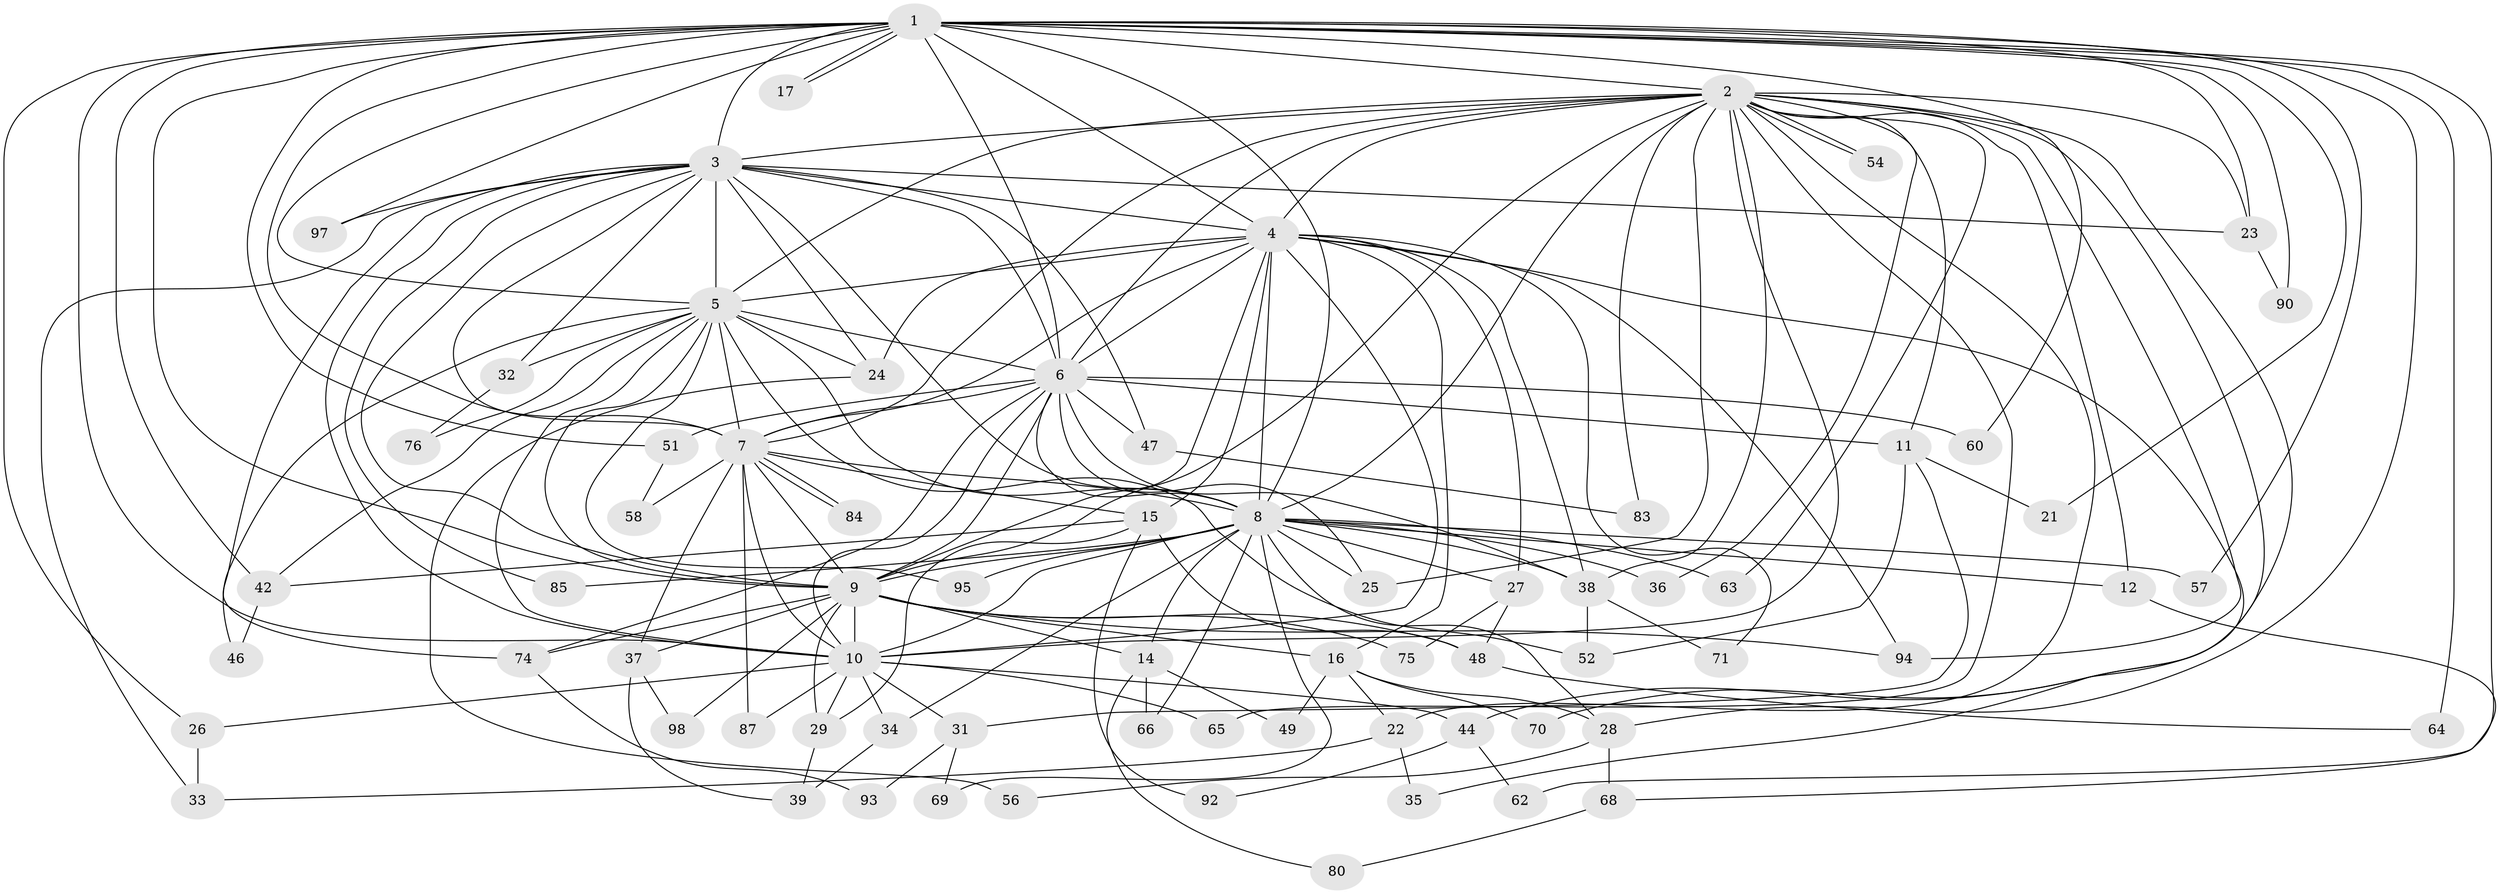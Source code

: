 // Generated by graph-tools (version 1.1) at 2025/51/02/27/25 19:51:48]
// undirected, 71 vertices, 181 edges
graph export_dot {
graph [start="1"]
  node [color=gray90,style=filled];
  1 [super="+43"];
  2 [super="+77"];
  3 [super="+88"];
  4 [super="+40"];
  5 [super="+13"];
  6 [super="+61"];
  7 [super="+79"];
  8 [super="+18"];
  9 [super="+59"];
  10 [super="+53"];
  11 [super="+67"];
  12 [super="+20"];
  14;
  15 [super="+41"];
  16 [super="+19"];
  17;
  21;
  22;
  23 [super="+89"];
  24 [super="+45"];
  25 [super="+50"];
  26;
  27 [super="+81"];
  28 [super="+30"];
  29 [super="+86"];
  31;
  32;
  33 [super="+73"];
  34;
  35;
  36;
  37;
  38 [super="+72"];
  39;
  42 [super="+82"];
  44;
  46;
  47;
  48 [super="+78"];
  49;
  51;
  52 [super="+55"];
  54;
  56;
  57;
  58;
  60;
  62;
  63;
  64;
  65;
  66;
  68;
  69;
  70;
  71;
  74 [super="+91"];
  75;
  76;
  80;
  83;
  84;
  85;
  87;
  90;
  92;
  93;
  94 [super="+96"];
  95;
  97;
  98;
  1 -- 2;
  1 -- 3;
  1 -- 4 [weight=2];
  1 -- 5;
  1 -- 6;
  1 -- 7;
  1 -- 8;
  1 -- 9;
  1 -- 10;
  1 -- 17;
  1 -- 17;
  1 -- 21;
  1 -- 26;
  1 -- 28;
  1 -- 51;
  1 -- 57;
  1 -- 60;
  1 -- 62;
  1 -- 64;
  1 -- 90;
  1 -- 97;
  1 -- 42;
  1 -- 23;
  2 -- 3;
  2 -- 4;
  2 -- 5 [weight=3];
  2 -- 6;
  2 -- 7;
  2 -- 8;
  2 -- 9;
  2 -- 10;
  2 -- 11;
  2 -- 12;
  2 -- 22;
  2 -- 23;
  2 -- 25;
  2 -- 36;
  2 -- 38;
  2 -- 44;
  2 -- 54;
  2 -- 54;
  2 -- 63;
  2 -- 65;
  2 -- 70;
  2 -- 83;
  2 -- 94;
  3 -- 4;
  3 -- 5 [weight=2];
  3 -- 6;
  3 -- 7;
  3 -- 8;
  3 -- 9;
  3 -- 10 [weight=2];
  3 -- 23;
  3 -- 24;
  3 -- 32;
  3 -- 33;
  3 -- 47;
  3 -- 74;
  3 -- 85;
  3 -- 97;
  4 -- 5;
  4 -- 6;
  4 -- 7;
  4 -- 8;
  4 -- 9;
  4 -- 10;
  4 -- 15;
  4 -- 16 [weight=2];
  4 -- 27 [weight=2];
  4 -- 35;
  4 -- 71;
  4 -- 38;
  4 -- 94;
  4 -- 24;
  5 -- 6;
  5 -- 7;
  5 -- 8;
  5 -- 9;
  5 -- 10;
  5 -- 24;
  5 -- 32;
  5 -- 42;
  5 -- 46;
  5 -- 52;
  5 -- 95;
  5 -- 76;
  6 -- 7 [weight=2];
  6 -- 8;
  6 -- 9 [weight=3];
  6 -- 10;
  6 -- 11;
  6 -- 47;
  6 -- 51;
  6 -- 60;
  6 -- 25;
  6 -- 74;
  6 -- 38;
  7 -- 8;
  7 -- 9;
  7 -- 10;
  7 -- 15;
  7 -- 37;
  7 -- 58;
  7 -- 84;
  7 -- 84;
  7 -- 87;
  8 -- 9;
  8 -- 10 [weight=2];
  8 -- 12 [weight=2];
  8 -- 14;
  8 -- 25;
  8 -- 36;
  8 -- 38;
  8 -- 57;
  8 -- 63;
  8 -- 85;
  8 -- 95;
  8 -- 34;
  8 -- 66;
  8 -- 69;
  8 -- 27;
  8 -- 28;
  9 -- 10;
  9 -- 14;
  9 -- 16;
  9 -- 29;
  9 -- 37;
  9 -- 74;
  9 -- 75;
  9 -- 94;
  9 -- 48;
  9 -- 98;
  10 -- 26;
  10 -- 29;
  10 -- 31;
  10 -- 34;
  10 -- 44;
  10 -- 65;
  10 -- 87;
  11 -- 21;
  11 -- 31 [weight=2];
  11 -- 52;
  12 -- 68;
  14 -- 49;
  14 -- 66;
  14 -- 80;
  15 -- 42;
  15 -- 48;
  15 -- 92;
  15 -- 29;
  16 -- 22;
  16 -- 49;
  16 -- 28;
  16 -- 70;
  22 -- 35;
  22 -- 33;
  23 -- 90;
  24 -- 56;
  26 -- 33;
  27 -- 48;
  27 -- 75;
  28 -- 68;
  28 -- 56;
  29 -- 39;
  31 -- 69;
  31 -- 93;
  32 -- 76;
  34 -- 39;
  37 -- 39;
  37 -- 98;
  38 -- 71;
  38 -- 52;
  42 -- 46;
  44 -- 62;
  44 -- 92;
  47 -- 83;
  48 -- 64;
  51 -- 58;
  68 -- 80;
  74 -- 93;
}
